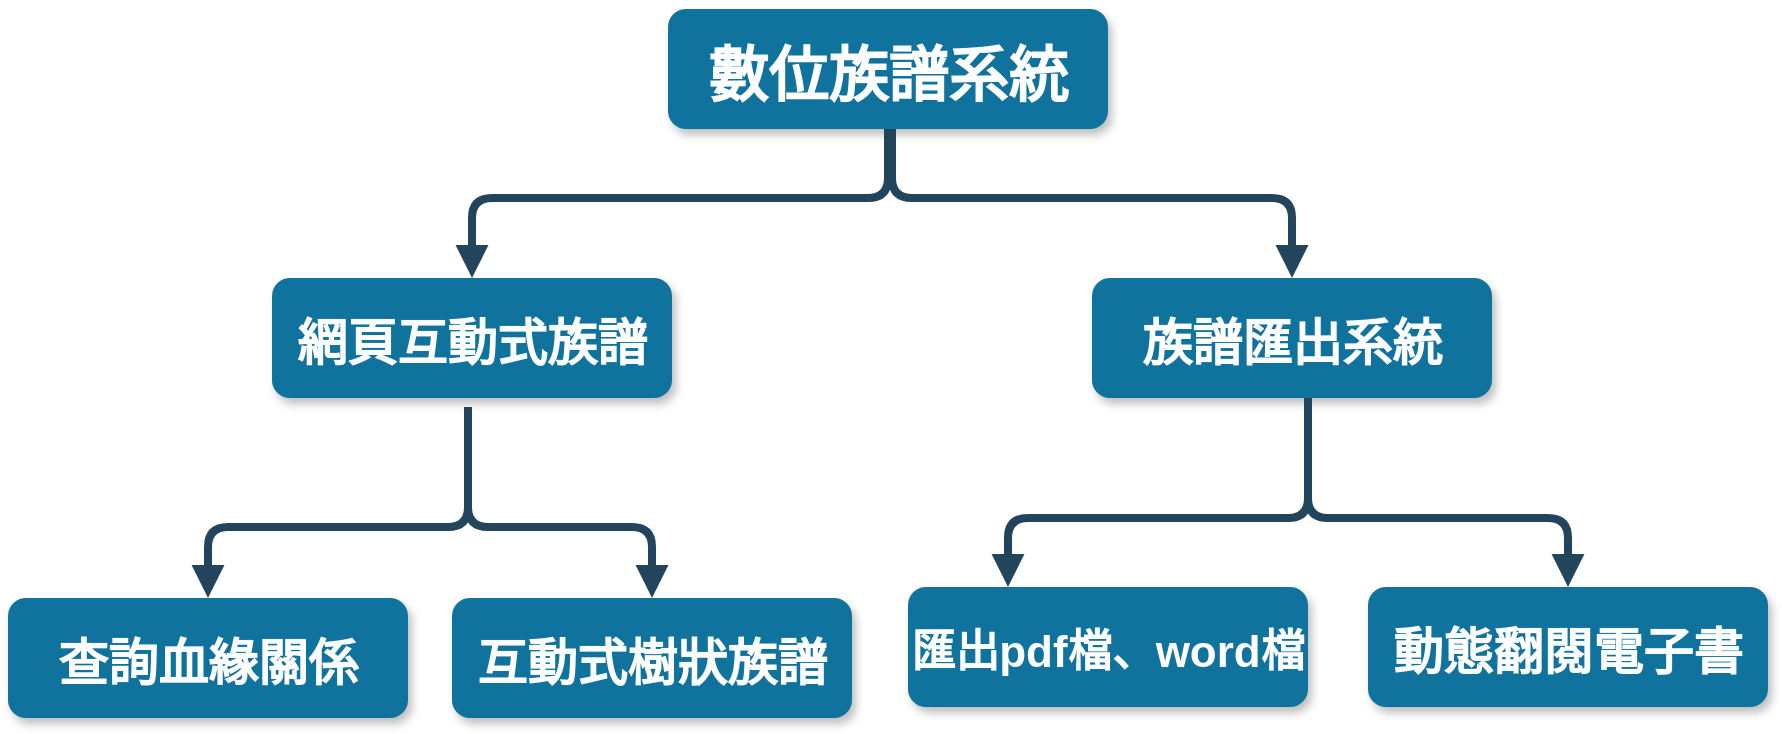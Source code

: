 <mxfile version="14.7.3" type="github">
  <diagram name="Page-1" id="97916047-d0de-89f5-080d-49f4d83e522f">
    <mxGraphModel dx="1221" dy="681" grid="1" gridSize="10" guides="1" tooltips="1" connect="1" arrows="1" fold="1" page="1" pageScale="1.5" pageWidth="1169" pageHeight="827" background="none" math="0" shadow="0">
      <root>
        <mxCell id="0" />
        <mxCell id="1" parent="0" />
        <mxCell id="3" value="數位族譜系統" style="rounded=1;fillColor=#10739E;strokeColor=none;shadow=1;gradientColor=none;fontStyle=1;fontColor=#FFFFFF;fontSize=30;" parent="1" vertex="1">
          <mxGeometry x="662" y="345.5" width="220" height="60" as="geometry" />
        </mxCell>
        <mxCell id="5" value="網頁互動式族譜" style="rounded=1;fillColor=#10739E;strokeColor=none;shadow=1;gradientColor=none;fontStyle=1;fontColor=#FFFFFF;fontSize=25;" parent="1" vertex="1">
          <mxGeometry x="464" y="480" width="200" height="60" as="geometry" />
        </mxCell>
        <mxCell id="6" value="族譜匯出系統" style="rounded=1;fillColor=#10739E;strokeColor=none;shadow=1;gradientColor=none;fontStyle=1;fontColor=#FFFFFF;fontSize=25;" parent="1" vertex="1">
          <mxGeometry x="874" y="480" width="200" height="60" as="geometry" />
        </mxCell>
        <mxCell id="8" value="查詢血緣關係" style="rounded=1;fillColor=#10739E;strokeColor=none;shadow=1;gradientColor=none;fontStyle=1;fontColor=#FFFFFF;fontSize=25;" parent="1" vertex="1">
          <mxGeometry x="332" y="640" width="200" height="60" as="geometry" />
        </mxCell>
        <mxCell id="13" value="互動式樹狀族譜" style="rounded=1;fillColor=#10739E;strokeColor=none;shadow=1;gradientColor=none;fontStyle=1;fontColor=#FFFFFF;fontSize=25;" parent="1" vertex="1">
          <mxGeometry x="554" y="640" width="200" height="60" as="geometry" />
        </mxCell>
        <mxCell id="18" value="匯出pdf檔、word檔" style="rounded=1;fillColor=#10739E;strokeColor=none;shadow=1;gradientColor=none;fontStyle=1;fontColor=#FFFFFF;fontSize=22;" parent="1" vertex="1">
          <mxGeometry x="782" y="634.5" width="200" height="60" as="geometry" />
        </mxCell>
        <mxCell id="23" value="動態翻閱電子書" style="rounded=1;fillColor=#10739E;strokeColor=none;shadow=1;gradientColor=none;fontStyle=1;fontColor=#FFFFFF;fontSize=25;" parent="1" vertex="1">
          <mxGeometry x="1012" y="634.5" width="200" height="60" as="geometry" />
        </mxCell>
        <mxCell id="30" value="" style="edgeStyle=elbowEdgeStyle;elbow=vertical;strokeWidth=4;endArrow=block;endFill=1;fontStyle=1;strokeColor=#23445D;" parent="1" source="3" target="5" edge="1">
          <mxGeometry x="22" y="165.5" width="100" height="100" as="geometry">
            <mxPoint x="22" y="265.5" as="sourcePoint" />
            <mxPoint x="122" y="165.5" as="targetPoint" />
            <Array as="points">
              <mxPoint x="772" y="440" />
              <mxPoint x="750" y="440" />
              <mxPoint x="560" y="430" />
              <mxPoint x="590" y="420" />
            </Array>
          </mxGeometry>
        </mxCell>
        <mxCell id="32" value="" style="edgeStyle=elbowEdgeStyle;elbow=vertical;strokeWidth=4;endArrow=block;endFill=1;fontStyle=1;strokeColor=#23445D;entryX=0.5;entryY=0;entryDx=0;entryDy=0;" parent="1" target="6" edge="1">
          <mxGeometry x="24" y="165.5" width="100" height="100" as="geometry">
            <mxPoint x="774" y="405.5" as="sourcePoint" />
            <mxPoint x="974" y="455.5" as="targetPoint" />
            <Array as="points">
              <mxPoint x="774" y="440" />
              <mxPoint x="942" y="430" />
            </Array>
          </mxGeometry>
        </mxCell>
        <mxCell id="34" value="" style="edgeStyle=elbowEdgeStyle;elbow=vertical;strokeWidth=4;endArrow=block;endFill=1;fontStyle=1;strokeColor=#23445D;entryX=0.5;entryY=0;entryDx=0;entryDy=0;" parent="1" target="8" edge="1">
          <mxGeometry x="24" y="190" width="100" height="100" as="geometry">
            <mxPoint x="562" y="544.5" as="sourcePoint" />
            <mxPoint x="412" y="634.5" as="targetPoint" />
            <Array as="points">
              <mxPoint x="412" y="604.5" />
              <mxPoint x="792" y="604.5" />
              <mxPoint x="782" y="514.5" />
              <mxPoint x="554" y="580" />
            </Array>
          </mxGeometry>
        </mxCell>
        <mxCell id="Y3lEHIIrRdnci-cfAcER-56" value="" style="edgeStyle=elbowEdgeStyle;elbow=vertical;strokeWidth=4;endArrow=block;endFill=1;fontStyle=1;strokeColor=#23445D;entryX=0.5;entryY=0;entryDx=0;entryDy=0;" edge="1" parent="1" target="13">
          <mxGeometry x="24" y="190" width="100" height="100" as="geometry">
            <mxPoint x="562" y="544.5" as="sourcePoint" />
            <mxPoint x="712" y="634.5" as="targetPoint" />
            <Array as="points">
              <mxPoint x="792" y="604.5" />
              <mxPoint x="782" y="514.5" />
              <mxPoint x="554" y="580" />
            </Array>
          </mxGeometry>
        </mxCell>
        <mxCell id="Y3lEHIIrRdnci-cfAcER-57" value="" style="edgeStyle=elbowEdgeStyle;elbow=vertical;strokeWidth=4;endArrow=block;endFill=1;fontStyle=1;strokeColor=#23445D;" edge="1" parent="1">
          <mxGeometry x="444" y="185.5" width="100" height="100" as="geometry">
            <mxPoint x="982" y="540" as="sourcePoint" />
            <mxPoint x="832" y="634.5" as="targetPoint" />
            <Array as="points">
              <mxPoint x="832" y="600" />
              <mxPoint x="1212" y="600" />
              <mxPoint x="1202" y="510" />
              <mxPoint x="974" y="575.5" />
            </Array>
          </mxGeometry>
        </mxCell>
        <mxCell id="Y3lEHIIrRdnci-cfAcER-58" value="" style="edgeStyle=elbowEdgeStyle;elbow=vertical;strokeWidth=4;endArrow=block;endFill=1;fontStyle=1;strokeColor=#23445D;entryX=0.5;entryY=0;entryDx=0;entryDy=0;" edge="1" parent="1" target="23">
          <mxGeometry x="444" y="185.5" width="100" height="100" as="geometry">
            <mxPoint x="982" y="540" as="sourcePoint" />
            <mxPoint x="1132" y="624.5" as="targetPoint" />
            <Array as="points">
              <mxPoint x="1212" y="600" />
              <mxPoint x="1202" y="510" />
              <mxPoint x="974" y="575.5" />
            </Array>
          </mxGeometry>
        </mxCell>
      </root>
    </mxGraphModel>
  </diagram>
</mxfile>
